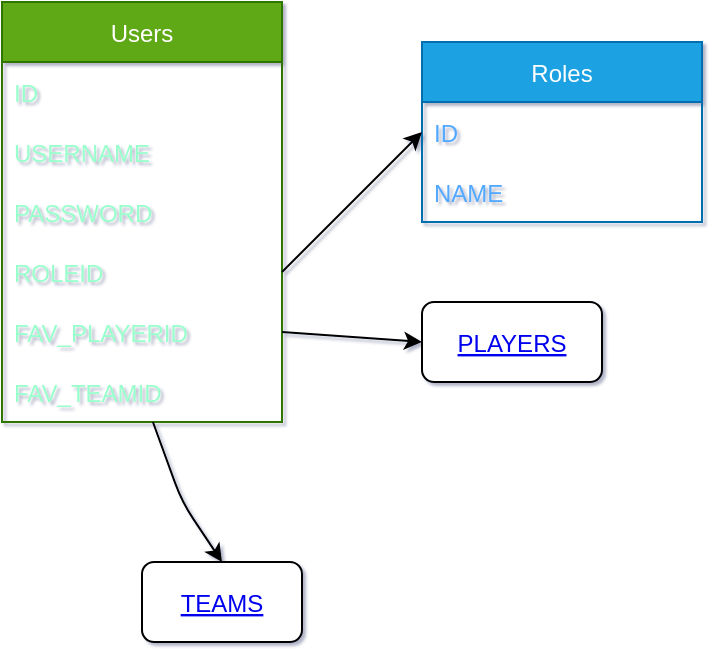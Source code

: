 <mxfile>
    <diagram id="k0PO5w3XegNInXbVuAVw" name="USERS/ROLES">
        <mxGraphModel dx="937" dy="951" grid="1" gridSize="10" guides="1" tooltips="1" connect="1" arrows="1" fold="1" page="1" pageScale="1" pageWidth="850" pageHeight="1100" background="none" math="0" shadow="1">
            <root>
                <mxCell id="0"/>
                <mxCell id="1" parent="0"/>
                <object label="Users" id="5">
                    <mxCell style="swimlane;fontStyle=0;childLayout=stackLayout;horizontal=1;startSize=30;horizontalStack=0;resizeParent=1;resizeParentMax=0;resizeLast=0;collapsible=1;marginBottom=0;fillColor=#60a917;fontColor=#ffffff;strokeColor=#2D7600;" parent="1" vertex="1">
                        <mxGeometry x="160" y="280" width="140" height="210" as="geometry"/>
                    </mxCell>
                </object>
                <mxCell id="6" value="ID" style="text;strokeColor=none;fillColor=none;align=left;verticalAlign=middle;spacingLeft=4;spacingRight=4;overflow=hidden;points=[[0,0.5],[1,0.5]];portConstraint=eastwest;rotatable=0;fontColor=#99FFCC;" parent="5" vertex="1">
                    <mxGeometry y="30" width="140" height="30" as="geometry"/>
                </mxCell>
                <mxCell id="7" value="USERNAME" style="text;strokeColor=none;fillColor=none;align=left;verticalAlign=middle;spacingLeft=4;spacingRight=4;overflow=hidden;points=[[0,0.5],[1,0.5]];portConstraint=eastwest;rotatable=0;fontColor=#99FFCC;" parent="5" vertex="1">
                    <mxGeometry y="60" width="140" height="30" as="geometry"/>
                </mxCell>
                <mxCell id="8" value="PASSWORD" style="text;strokeColor=none;fillColor=none;align=left;verticalAlign=middle;spacingLeft=4;spacingRight=4;overflow=hidden;points=[[0,0.5],[1,0.5]];portConstraint=eastwest;rotatable=0;fontColor=#99FFCC;" parent="5" vertex="1">
                    <mxGeometry y="90" width="140" height="30" as="geometry"/>
                </mxCell>
                <mxCell id="10" value="ROLEID" style="text;strokeColor=none;fillColor=none;align=left;verticalAlign=middle;spacingLeft=4;spacingRight=4;overflow=hidden;points=[[0,0.5],[1,0.5]];portConstraint=eastwest;rotatable=0;fontColor=#99FFCC;" parent="5" vertex="1">
                    <mxGeometry y="120" width="140" height="30" as="geometry"/>
                </mxCell>
                <mxCell id="n7wdUgnenxnlGDbnyKr3-11" value="FAV_PLAYERID" style="text;strokeColor=none;fillColor=none;align=left;verticalAlign=middle;spacingLeft=4;spacingRight=4;overflow=hidden;points=[[0,0.5],[1,0.5]];portConstraint=eastwest;rotatable=0;fontColor=#99FFCC;" parent="5" vertex="1">
                    <mxGeometry y="150" width="140" height="30" as="geometry"/>
                </mxCell>
                <mxCell id="n7wdUgnenxnlGDbnyKr3-10" value="FAV_TEAMID" style="text;strokeColor=none;fillColor=none;align=left;verticalAlign=middle;spacingLeft=4;spacingRight=4;overflow=hidden;points=[[0,0.5],[1,0.5]];portConstraint=eastwest;rotatable=0;fontColor=#99FFCC;" parent="5" vertex="1">
                    <mxGeometry y="180" width="140" height="30" as="geometry"/>
                </mxCell>
                <mxCell id="Y-sdhHci6wf-dy2Lc9TZ-10" value="Roles" style="swimlane;fontStyle=0;childLayout=stackLayout;horizontal=1;startSize=30;horizontalStack=0;resizeParent=1;resizeParentMax=0;resizeLast=0;collapsible=1;marginBottom=0;fillColor=#1ba1e2;strokeColor=#006EAF;fontColor=#ffffff;" parent="1" vertex="1">
                    <mxGeometry x="370" y="300" width="140" height="90" as="geometry"/>
                </mxCell>
                <mxCell id="Y-sdhHci6wf-dy2Lc9TZ-11" value="ID" style="text;strokeColor=none;fillColor=none;align=left;verticalAlign=middle;spacingLeft=4;spacingRight=4;overflow=hidden;points=[[0,0.5],[1,0.5]];portConstraint=eastwest;rotatable=0;fontColor=#52A8FF;" parent="Y-sdhHci6wf-dy2Lc9TZ-10" vertex="1">
                    <mxGeometry y="30" width="140" height="30" as="geometry"/>
                </mxCell>
                <mxCell id="Y-sdhHci6wf-dy2Lc9TZ-12" value="NAME" style="text;strokeColor=none;fillColor=none;align=left;verticalAlign=middle;spacingLeft=4;spacingRight=4;overflow=hidden;points=[[0,0.5],[1,0.5]];portConstraint=eastwest;rotatable=0;fontColor=#52A8FF;" parent="Y-sdhHci6wf-dy2Lc9TZ-10" vertex="1">
                    <mxGeometry y="60" width="140" height="30" as="geometry"/>
                </mxCell>
                <mxCell id="Y-sdhHci6wf-dy2Lc9TZ-14" style="edgeStyle=none;html=1;exitX=1;exitY=0.5;exitDx=0;exitDy=0;entryX=0;entryY=0.5;entryDx=0;entryDy=0;" parent="1" source="10" target="Y-sdhHci6wf-dy2Lc9TZ-11" edge="1">
                    <mxGeometry relative="1" as="geometry"/>
                </mxCell>
                <UserObject label="PLAYERS" link="data:page/id,pVsKvngwrqv_ZBD8SnVQ" id="QyJbbhE9_tq8g7e_EJiB-10">
                    <mxCell style="fontColor=#0000EE;fontStyle=4;rounded=1;overflow=hidden;spacing=10;" parent="1" vertex="1">
                        <mxGeometry x="370" y="430" width="90" height="40" as="geometry"/>
                    </mxCell>
                </UserObject>
                <mxCell id="QyJbbhE9_tq8g7e_EJiB-11" style="edgeStyle=none;html=1;exitX=1;exitY=0.5;exitDx=0;exitDy=0;entryX=0;entryY=0.5;entryDx=0;entryDy=0;fontColor=#FFFFFF;" parent="1" source="n7wdUgnenxnlGDbnyKr3-11" target="QyJbbhE9_tq8g7e_EJiB-10" edge="1">
                    <mxGeometry relative="1" as="geometry"/>
                </mxCell>
                <UserObject label="TEAMS" link="data:page/id,VMU4TIEPeuf5CCeMdeV6" id="opJ5Yer8ToPfqyevu8Zw-10">
                    <mxCell style="fontColor=#0000EE;fontStyle=4;rounded=1;overflow=hidden;spacing=10;" parent="1" vertex="1">
                        <mxGeometry x="230" y="560" width="80" height="40" as="geometry"/>
                    </mxCell>
                </UserObject>
                <mxCell id="opJ5Yer8ToPfqyevu8Zw-11" style="edgeStyle=none;html=1;entryX=0.5;entryY=0;entryDx=0;entryDy=0;fontColor=#FFFFFF;" parent="1" source="n7wdUgnenxnlGDbnyKr3-10" target="opJ5Yer8ToPfqyevu8Zw-10" edge="1">
                    <mxGeometry relative="1" as="geometry">
                        <Array as="points">
                            <mxPoint x="250" y="530"/>
                        </Array>
                    </mxGeometry>
                </mxCell>
            </root>
        </mxGraphModel>
    </diagram>
    <diagram id="pVsKvngwrqv_ZBD8SnVQ" name="PLAYERS">
        <mxGraphModel dx="928" dy="951" grid="1" gridSize="10" guides="1" tooltips="1" connect="1" arrows="1" fold="1" page="1" pageScale="1" pageWidth="850" pageHeight="1100" background="none" math="0" shadow="0">
            <root>
                <mxCell id="PKzUeQhxGxchaGnlVlUe-0"/>
                <mxCell id="PKzUeQhxGxchaGnlVlUe-1" parent="PKzUeQhxGxchaGnlVlUe-0"/>
                <mxCell id="S5YHlF-p7W0oFoyRZQ3q-0" value="PLAYERS" style="swimlane;fontStyle=0;childLayout=stackLayout;horizontal=1;startSize=30;horizontalStack=0;resizeParent=1;resizeParentMax=0;resizeLast=0;collapsible=1;marginBottom=0;" parent="PKzUeQhxGxchaGnlVlUe-1" vertex="1">
                    <mxGeometry x="50" y="140" width="140" height="240" as="geometry"/>
                </mxCell>
                <mxCell id="S5YHlF-p7W0oFoyRZQ3q-1" value="ID" style="text;strokeColor=none;fillColor=none;align=left;verticalAlign=middle;spacingLeft=4;spacingRight=4;overflow=hidden;points=[[0,0.5],[1,0.5]];portConstraint=eastwest;rotatable=0;" parent="S5YHlF-p7W0oFoyRZQ3q-0" vertex="1">
                    <mxGeometry y="30" width="140" height="30" as="geometry"/>
                </mxCell>
                <mxCell id="S5YHlF-p7W0oFoyRZQ3q-2" value="NAME" style="text;strokeColor=none;fillColor=none;align=left;verticalAlign=middle;spacingLeft=4;spacingRight=4;overflow=hidden;points=[[0,0.5],[1,0.5]];portConstraint=eastwest;rotatable=0;" parent="S5YHlF-p7W0oFoyRZQ3q-0" vertex="1">
                    <mxGeometry y="60" width="140" height="30" as="geometry"/>
                </mxCell>
                <mxCell id="S5YHlF-p7W0oFoyRZQ3q-3" value="SURNAME" style="text;strokeColor=none;fillColor=none;align=left;verticalAlign=middle;spacingLeft=4;spacingRight=4;overflow=hidden;points=[[0,0.5],[1,0.5]];portConstraint=eastwest;rotatable=0;" parent="S5YHlF-p7W0oFoyRZQ3q-0" vertex="1">
                    <mxGeometry y="90" width="140" height="30" as="geometry"/>
                </mxCell>
                <mxCell id="nLxfNjhaQDld2fCjdr4A-0" value="NICKNAME" style="text;strokeColor=none;fillColor=none;align=left;verticalAlign=middle;spacingLeft=4;spacingRight=4;overflow=hidden;points=[[0,0.5],[1,0.5]];portConstraint=eastwest;rotatable=0;" parent="S5YHlF-p7W0oFoyRZQ3q-0" vertex="1">
                    <mxGeometry y="120" width="140" height="30" as="geometry"/>
                </mxCell>
                <mxCell id="S5YHlF-p7W0oFoyRZQ3q-4" value="HEIGHT" style="text;strokeColor=none;fillColor=none;align=left;verticalAlign=middle;spacingLeft=4;spacingRight=4;overflow=hidden;points=[[0,0.5],[1,0.5]];portConstraint=eastwest;rotatable=0;" parent="S5YHlF-p7W0oFoyRZQ3q-0" vertex="1">
                    <mxGeometry y="150" width="140" height="30" as="geometry"/>
                </mxCell>
                <mxCell id="DbqhTU6DpJ3G6cj6ZVpk-0" value="DRAFT_YEAR" style="text;strokeColor=none;fillColor=none;align=left;verticalAlign=middle;spacingLeft=4;spacingRight=4;overflow=hidden;points=[[0,0.5],[1,0.5]];portConstraint=eastwest;rotatable=0;" vertex="1" parent="S5YHlF-p7W0oFoyRZQ3q-0">
                    <mxGeometry y="180" width="140" height="30" as="geometry"/>
                </mxCell>
                <mxCell id="DbqhTU6DpJ3G6cj6ZVpk-1" value="RETIREMENT_YEAR" style="text;strokeColor=none;fillColor=none;align=left;verticalAlign=middle;spacingLeft=4;spacingRight=4;overflow=hidden;points=[[0,0.5],[1,0.5]];portConstraint=eastwest;rotatable=0;" vertex="1" parent="S5YHlF-p7W0oFoyRZQ3q-0">
                    <mxGeometry y="210" width="140" height="30" as="geometry"/>
                </mxCell>
            </root>
        </mxGraphModel>
    </diagram>
    <diagram id="G6TnR-f0FELUJ5Zo8f-r" name="PLAYER_STATS">
        <mxGraphModel dx="928" dy="951" grid="1" gridSize="10" guides="1" tooltips="1" connect="1" arrows="1" fold="1" page="1" pageScale="1" pageWidth="850" pageHeight="1100" math="0" shadow="0">
            <root>
                <mxCell id="JmJXIamHgdB8xpBvTt21-0"/>
                <mxCell id="JmJXIamHgdB8xpBvTt21-1" parent="JmJXIamHgdB8xpBvTt21-0"/>
                <mxCell id="Dd0lXYqWXEVsPmnfGQdC-0" value="Player_avg_stats" style="swimlane;fontStyle=0;childLayout=stackLayout;horizontal=1;startSize=30;horizontalStack=0;resizeParent=1;resizeParentMax=0;resizeLast=0;collapsible=1;marginBottom=0;" vertex="1" parent="JmJXIamHgdB8xpBvTt21-1">
                    <mxGeometry x="330" y="170" width="140" height="300" as="geometry"/>
                </mxCell>
                <mxCell id="Dd0lXYqWXEVsPmnfGQdC-1" value="ID " style="text;strokeColor=none;fillColor=none;align=left;verticalAlign=middle;spacingLeft=4;spacingRight=4;overflow=hidden;points=[[0,0.5],[1,0.5]];portConstraint=eastwest;rotatable=0;" vertex="1" parent="Dd0lXYqWXEVsPmnfGQdC-0">
                    <mxGeometry y="30" width="140" height="30" as="geometry"/>
                </mxCell>
                <mxCell id="Dd0lXYqWXEVsPmnfGQdC-2" value="PLAYERID" style="text;strokeColor=none;fillColor=none;align=left;verticalAlign=middle;spacingLeft=4;spacingRight=4;overflow=hidden;points=[[0,0.5],[1,0.5]];portConstraint=eastwest;rotatable=0;" vertex="1" parent="Dd0lXYqWXEVsPmnfGQdC-0">
                    <mxGeometry y="60" width="140" height="30" as="geometry"/>
                </mxCell>
                <mxCell id="Dd0lXYqWXEVsPmnfGQdC-4" value="SEASONID" style="text;strokeColor=none;fillColor=none;align=left;verticalAlign=middle;spacingLeft=4;spacingRight=4;overflow=hidden;points=[[0,0.5],[1,0.5]];portConstraint=eastwest;rotatable=0;" vertex="1" parent="Dd0lXYqWXEVsPmnfGQdC-0">
                    <mxGeometry y="90" width="140" height="30" as="geometry"/>
                </mxCell>
                <mxCell id="Dd0lXYqWXEVsPmnfGQdC-5" value="POINTS" style="text;strokeColor=none;fillColor=none;align=left;verticalAlign=middle;spacingLeft=4;spacingRight=4;overflow=hidden;points=[[0,0.5],[1,0.5]];portConstraint=eastwest;rotatable=0;" vertex="1" parent="Dd0lXYqWXEVsPmnfGQdC-0">
                    <mxGeometry y="120" width="140" height="30" as="geometry"/>
                </mxCell>
                <mxCell id="Dd0lXYqWXEVsPmnfGQdC-6" value="REBOUNDS" style="text;strokeColor=none;fillColor=none;align=left;verticalAlign=middle;spacingLeft=4;spacingRight=4;overflow=hidden;points=[[0,0.5],[1,0.5]];portConstraint=eastwest;rotatable=0;" vertex="1" parent="Dd0lXYqWXEVsPmnfGQdC-0">
                    <mxGeometry y="150" width="140" height="30" as="geometry"/>
                </mxCell>
                <mxCell id="Dd0lXYqWXEVsPmnfGQdC-3" value="ASSISTS" style="text;strokeColor=none;fillColor=none;align=left;verticalAlign=middle;spacingLeft=4;spacingRight=4;overflow=hidden;points=[[0,0.5],[1,0.5]];portConstraint=eastwest;rotatable=0;" vertex="1" parent="Dd0lXYqWXEVsPmnfGQdC-0">
                    <mxGeometry y="180" width="140" height="30" as="geometry"/>
                </mxCell>
                <mxCell id="Dd0lXYqWXEVsPmnfGQdC-8" value="BLOCKS" style="text;strokeColor=none;fillColor=none;align=left;verticalAlign=middle;spacingLeft=4;spacingRight=4;overflow=hidden;points=[[0,0.5],[1,0.5]];portConstraint=eastwest;rotatable=0;" vertex="1" parent="Dd0lXYqWXEVsPmnfGQdC-0">
                    <mxGeometry y="210" width="140" height="30" as="geometry"/>
                </mxCell>
                <mxCell id="Dd0lXYqWXEVsPmnfGQdC-9" value="STEALS" style="text;strokeColor=none;fillColor=none;align=left;verticalAlign=middle;spacingLeft=4;spacingRight=4;overflow=hidden;points=[[0,0.5],[1,0.5]];portConstraint=eastwest;rotatable=0;" vertex="1" parent="Dd0lXYqWXEVsPmnfGQdC-0">
                    <mxGeometry y="240" width="140" height="30" as="geometry"/>
                </mxCell>
                <mxCell id="Dd0lXYqWXEVsPmnfGQdC-7" value="TURNOVERS" style="text;strokeColor=none;fillColor=none;align=left;verticalAlign=middle;spacingLeft=4;spacingRight=4;overflow=hidden;points=[[0,0.5],[1,0.5]];portConstraint=eastwest;rotatable=0;" vertex="1" parent="Dd0lXYqWXEVsPmnfGQdC-0">
                    <mxGeometry y="270" width="140" height="30" as="geometry"/>
                </mxCell>
            </root>
        </mxGraphModel>
    </diagram>
    <diagram id="VMU4TIEPeuf5CCeMdeV6" name="TEAMS">
        <mxGraphModel dx="928" dy="951" grid="1" gridSize="10" guides="1" tooltips="1" connect="1" arrows="1" fold="1" page="1" pageScale="1" pageWidth="850" pageHeight="1100" math="0" shadow="0">
            <root>
                <mxCell id="9QLZS7pQ-b396ySz4L5G-0"/>
                <mxCell id="9QLZS7pQ-b396ySz4L5G-1" parent="9QLZS7pQ-b396ySz4L5G-0"/>
                <mxCell id="9QLZS7pQ-b396ySz4L5G-2" value="Teams" style="swimlane;fontStyle=0;childLayout=stackLayout;horizontal=1;startSize=30;horizontalStack=0;resizeParent=1;resizeParentMax=0;resizeLast=0;collapsible=1;marginBottom=0;fillColor=#76608a;strokeColor=#432D57;fontColor=#ffffff;" parent="9QLZS7pQ-b396ySz4L5G-1" vertex="1">
                    <mxGeometry x="100" y="370" width="140" height="180" as="geometry"/>
                </mxCell>
                <mxCell id="9QLZS7pQ-b396ySz4L5G-3" value="ID" style="text;strokeColor=#3A5431;fillColor=#6d8764;align=left;verticalAlign=middle;spacingLeft=4;spacingRight=4;overflow=hidden;points=[[0,0.5],[1,0.5]];portConstraint=eastwest;rotatable=0;fontColor=#ffffff;" parent="9QLZS7pQ-b396ySz4L5G-2" vertex="1">
                    <mxGeometry y="30" width="140" height="30" as="geometry"/>
                </mxCell>
                <mxCell id="9QLZS7pQ-b396ySz4L5G-4" value="NAME" style="text;strokeColor=#3A5431;fillColor=#6d8764;align=left;verticalAlign=middle;spacingLeft=4;spacingRight=4;overflow=hidden;points=[[0,0.5],[1,0.5]];portConstraint=eastwest;rotatable=0;fontColor=#ffffff;" parent="9QLZS7pQ-b396ySz4L5G-2" vertex="1">
                    <mxGeometry y="60" width="140" height="30" as="geometry"/>
                </mxCell>
                <mxCell id="9QLZS7pQ-b396ySz4L5G-5" value="CONFERENCE" style="text;strokeColor=#3A5431;fillColor=#6d8764;align=left;verticalAlign=middle;spacingLeft=4;spacingRight=4;overflow=hidden;points=[[0,0.5],[1,0.5]];portConstraint=eastwest;rotatable=0;fontColor=#ffffff;" parent="9QLZS7pQ-b396ySz4L5G-2" vertex="1">
                    <mxGeometry y="90" width="140" height="30" as="geometry"/>
                </mxCell>
                <mxCell id="9QLZS7pQ-b396ySz4L5G-6" value="DIVISION" style="text;strokeColor=#3A5431;fillColor=#6d8764;align=left;verticalAlign=middle;spacingLeft=4;spacingRight=4;overflow=hidden;points=[[0,0.5],[1,0.5]];portConstraint=eastwest;rotatable=0;fontColor=#ffffff;" parent="9QLZS7pQ-b396ySz4L5G-2" vertex="1">
                    <mxGeometry y="120" width="140" height="30" as="geometry"/>
                </mxCell>
                <mxCell id="9QLZS7pQ-b396ySz4L5G-7" value="EST_YEAR" style="text;strokeColor=#3A5431;fillColor=#6d8764;align=left;verticalAlign=middle;spacingLeft=4;spacingRight=4;overflow=hidden;points=[[0,0.5],[1,0.5]];portConstraint=eastwest;rotatable=0;fontColor=#ffffff;" parent="9QLZS7pQ-b396ySz4L5G-2" vertex="1">
                    <mxGeometry y="150" width="140" height="30" as="geometry"/>
                </mxCell>
            </root>
        </mxGraphModel>
    </diagram>
    <diagram id="s5gjwtsAejm_lNbQAD1i" name="TEAM_STANDINGS">
        <mxGraphModel dx="928" dy="951" grid="1" gridSize="10" guides="1" tooltips="1" connect="1" arrows="1" fold="1" page="1" pageScale="1" pageWidth="850" pageHeight="1100" math="0" shadow="0">
            <root>
                <mxCell id="QZDf5ChJgU1ezjI-3p9V-0"/>
                <mxCell id="QZDf5ChJgU1ezjI-3p9V-1" parent="QZDf5ChJgU1ezjI-3p9V-0"/>
            </root>
        </mxGraphModel>
    </diagram>
    <diagram id="iyiiMbSGP_aU8uasCxf_" name="AWARDS">
        <mxGraphModel dx="928" dy="951" grid="1" gridSize="10" guides="1" tooltips="1" connect="1" arrows="1" fold="1" page="1" pageScale="1" pageWidth="850" pageHeight="1100" math="0" shadow="0">
            <root>
                <mxCell id="BJCB9I7HXQDnt-prpp5R-0"/>
                <mxCell id="BJCB9I7HXQDnt-prpp5R-1" parent="BJCB9I7HXQDnt-prpp5R-0"/>
                <mxCell id="BJCB9I7HXQDnt-prpp5R-2" value="Awards" style="swimlane;fontStyle=0;childLayout=stackLayout;horizontal=1;startSize=30;horizontalStack=0;resizeParent=1;resizeParentMax=0;resizeLast=0;collapsible=1;marginBottom=0;" vertex="1" parent="BJCB9I7HXQDnt-prpp5R-1">
                    <mxGeometry x="280" y="240" width="140" height="150" as="geometry"/>
                </mxCell>
                <mxCell id="BJCB9I7HXQDnt-prpp5R-3" value="ID" style="text;strokeColor=none;fillColor=none;align=left;verticalAlign=middle;spacingLeft=4;spacingRight=4;overflow=hidden;points=[[0,0.5],[1,0.5]];portConstraint=eastwest;rotatable=0;" vertex="1" parent="BJCB9I7HXQDnt-prpp5R-2">
                    <mxGeometry y="30" width="140" height="30" as="geometry"/>
                </mxCell>
                <mxCell id="hJnJtE_irbhB5Hz7hF2k-0" value="PLAYERID" style="text;strokeColor=none;fillColor=none;align=left;verticalAlign=middle;spacingLeft=4;spacingRight=4;overflow=hidden;points=[[0,0.5],[1,0.5]];portConstraint=eastwest;rotatable=0;" vertex="1" parent="BJCB9I7HXQDnt-prpp5R-2">
                    <mxGeometry y="60" width="140" height="30" as="geometry"/>
                </mxCell>
                <mxCell id="BJCB9I7HXQDnt-prpp5R-5" value="YEAR" style="text;strokeColor=none;fillColor=none;align=left;verticalAlign=middle;spacingLeft=4;spacingRight=4;overflow=hidden;points=[[0,0.5],[1,0.5]];portConstraint=eastwest;rotatable=0;" vertex="1" parent="BJCB9I7HXQDnt-prpp5R-2">
                    <mxGeometry y="90" width="140" height="30" as="geometry"/>
                </mxCell>
                <mxCell id="BJCB9I7HXQDnt-prpp5R-6" value="AWARD_NAMEID" style="text;strokeColor=none;fillColor=none;align=left;verticalAlign=middle;spacingLeft=4;spacingRight=4;overflow=hidden;points=[[0,0.5],[1,0.5]];portConstraint=eastwest;rotatable=0;" vertex="1" parent="BJCB9I7HXQDnt-prpp5R-2">
                    <mxGeometry y="120" width="140" height="30" as="geometry"/>
                </mxCell>
                <mxCell id="CO4ECNo9tkiGwstMXtAE-0" value="Award_names" style="swimlane;fontStyle=0;childLayout=stackLayout;horizontal=1;startSize=30;horizontalStack=0;resizeParent=1;resizeParentMax=0;resizeLast=0;collapsible=1;marginBottom=0;" vertex="1" parent="BJCB9I7HXQDnt-prpp5R-1">
                    <mxGeometry x="500" y="240" width="140" height="90" as="geometry"/>
                </mxCell>
                <mxCell id="CO4ECNo9tkiGwstMXtAE-1" value="ID" style="text;strokeColor=none;fillColor=none;align=left;verticalAlign=middle;spacingLeft=4;spacingRight=4;overflow=hidden;points=[[0,0.5],[1,0.5]];portConstraint=eastwest;rotatable=0;" vertex="1" parent="CO4ECNo9tkiGwstMXtAE-0">
                    <mxGeometry y="30" width="140" height="30" as="geometry"/>
                </mxCell>
                <mxCell id="CO4ECNo9tkiGwstMXtAE-2" value="NAME" style="text;strokeColor=none;fillColor=none;align=left;verticalAlign=middle;spacingLeft=4;spacingRight=4;overflow=hidden;points=[[0,0.5],[1,0.5]];portConstraint=eastwest;rotatable=0;" vertex="1" parent="CO4ECNo9tkiGwstMXtAE-0">
                    <mxGeometry y="60" width="140" height="30" as="geometry"/>
                </mxCell>
                <mxCell id="CO4ECNo9tkiGwstMXtAE-4" style="edgeStyle=none;html=1;entryX=0.014;entryY=0.733;entryDx=0;entryDy=0;entryPerimeter=0;" edge="1" parent="BJCB9I7HXQDnt-prpp5R-1" source="BJCB9I7HXQDnt-prpp5R-6" target="CO4ECNo9tkiGwstMXtAE-1">
                    <mxGeometry relative="1" as="geometry"/>
                </mxCell>
                <UserObject label="PLAYERS" link="data:page/id,pVsKvngwrqv_ZBD8SnVQ" id="uvhE_gBXurr-fN_f7Ob9-0">
                    <mxCell style="fontColor=#0000EE;fontStyle=4;rounded=1;overflow=hidden;spacing=10;" vertex="1" parent="BJCB9I7HXQDnt-prpp5R-1">
                        <mxGeometry x="90" y="240" width="90" height="40" as="geometry"/>
                    </mxCell>
                </UserObject>
                <mxCell id="uvhE_gBXurr-fN_f7Ob9-3" style="edgeStyle=none;html=1;entryX=1;entryY=0.5;entryDx=0;entryDy=0;" edge="1" parent="BJCB9I7HXQDnt-prpp5R-1" source="hJnJtE_irbhB5Hz7hF2k-0" target="uvhE_gBXurr-fN_f7Ob9-0">
                    <mxGeometry relative="1" as="geometry">
                        <Array as="points">
                            <mxPoint x="220" y="300"/>
                        </Array>
                    </mxGeometry>
                </mxCell>
            </root>
        </mxGraphModel>
    </diagram>
    <diagram id="6IYpTf4GaQVL0kdWKfQb" name="ENTITIES">
        <mxGraphModel dx="928" dy="951" grid="1" gridSize="10" guides="1" tooltips="1" connect="1" arrows="1" fold="1" page="1" pageScale="1" pageWidth="850" pageHeight="1100" math="0" shadow="0">
            <root>
                <mxCell id="jIw4voxGDpBBNBvh77dW-0"/>
                <mxCell id="jIw4voxGDpBBNBvh77dW-1" parent="jIw4voxGDpBBNBvh77dW-0"/>
                <mxCell id="jIw4voxGDpBBNBvh77dW-2" value="ENTITIES" style="swimlane;fontStyle=0;childLayout=stackLayout;horizontal=1;startSize=30;horizontalStack=0;resizeParent=1;resizeParentMax=0;resizeLast=0;collapsible=1;marginBottom=0;" vertex="1" parent="jIw4voxGDpBBNBvh77dW-1">
                    <mxGeometry x="350" y="430" width="140" height="90" as="geometry"/>
                </mxCell>
                <mxCell id="jIw4voxGDpBBNBvh77dW-3" value="ID" style="text;strokeColor=none;fillColor=none;align=left;verticalAlign=middle;spacingLeft=4;spacingRight=4;overflow=hidden;points=[[0,0.5],[1,0.5]];portConstraint=eastwest;rotatable=0;" vertex="1" parent="jIw4voxGDpBBNBvh77dW-2">
                    <mxGeometry y="30" width="140" height="30" as="geometry"/>
                </mxCell>
                <mxCell id="jIw4voxGDpBBNBvh77dW-4" value="DESCRIPTION" style="text;strokeColor=none;fillColor=none;align=left;verticalAlign=middle;spacingLeft=4;spacingRight=4;overflow=hidden;points=[[0,0.5],[1,0.5]];portConstraint=eastwest;rotatable=0;" vertex="1" parent="jIw4voxGDpBBNBvh77dW-2">
                    <mxGeometry y="60" width="140" height="30" as="geometry"/>
                </mxCell>
            </root>
        </mxGraphModel>
    </diagram>
    <diagram id="CVW-bc27amyNHffsm2qT" name="EMAILS">
        <mxGraphModel dx="937" dy="951" grid="1" gridSize="10" guides="1" tooltips="1" connect="1" arrows="1" fold="1" page="1" pageScale="1" pageWidth="850" pageHeight="1100" math="0" shadow="0">
            <root>
                <mxCell id="K_zhgcZKLGBK-i6Y1BWH-0"/>
                <mxCell id="K_zhgcZKLGBK-i6Y1BWH-1" parent="K_zhgcZKLGBK-i6Y1BWH-0"/>
                <mxCell id="K_zhgcZKLGBK-i6Y1BWH-2" value="Emails" style="swimlane;fontStyle=0;childLayout=stackLayout;horizontal=1;startSize=30;horizontalStack=0;resizeParent=1;resizeParentMax=0;resizeLast=0;collapsible=1;marginBottom=0;" parent="K_zhgcZKLGBK-i6Y1BWH-1" vertex="1">
                    <mxGeometry x="350" y="430" width="140" height="150" as="geometry"/>
                </mxCell>
                <mxCell id="K_zhgcZKLGBK-i6Y1BWH-3" value="ID" style="text;strokeColor=none;fillColor=none;align=left;verticalAlign=middle;spacingLeft=4;spacingRight=4;overflow=hidden;points=[[0,0.5],[1,0.5]];portConstraint=eastwest;rotatable=0;" parent="K_zhgcZKLGBK-i6Y1BWH-2" vertex="1">
                    <mxGeometry y="30" width="140" height="30" as="geometry"/>
                </mxCell>
                <mxCell id="K_zhgcZKLGBK-i6Y1BWH-4" value="TIME" style="text;strokeColor=none;fillColor=none;align=left;verticalAlign=middle;spacingLeft=4;spacingRight=4;overflow=hidden;points=[[0,0.5],[1,0.5]];portConstraint=eastwest;rotatable=0;" parent="K_zhgcZKLGBK-i6Y1BWH-2" vertex="1">
                    <mxGeometry y="60" width="140" height="30" as="geometry"/>
                </mxCell>
                <mxCell id="K_zhgcZKLGBK-i6Y1BWH-5" value="ADDRESS" style="text;strokeColor=none;fillColor=none;align=left;verticalAlign=middle;spacingLeft=4;spacingRight=4;overflow=hidden;points=[[0,0.5],[1,0.5]];portConstraint=eastwest;rotatable=0;" parent="K_zhgcZKLGBK-i6Y1BWH-2" vertex="1">
                    <mxGeometry y="90" width="140" height="30" as="geometry"/>
                </mxCell>
                <mxCell id="K_zhgcZKLGBK-i6Y1BWH-6" value="CONTENT" style="text;strokeColor=none;fillColor=none;align=left;verticalAlign=middle;spacingLeft=4;spacingRight=4;overflow=hidden;points=[[0,0.5],[1,0.5]];portConstraint=eastwest;rotatable=0;" parent="K_zhgcZKLGBK-i6Y1BWH-2" vertex="1">
                    <mxGeometry y="120" width="140" height="30" as="geometry"/>
                </mxCell>
            </root>
        </mxGraphModel>
    </diagram>
</mxfile>